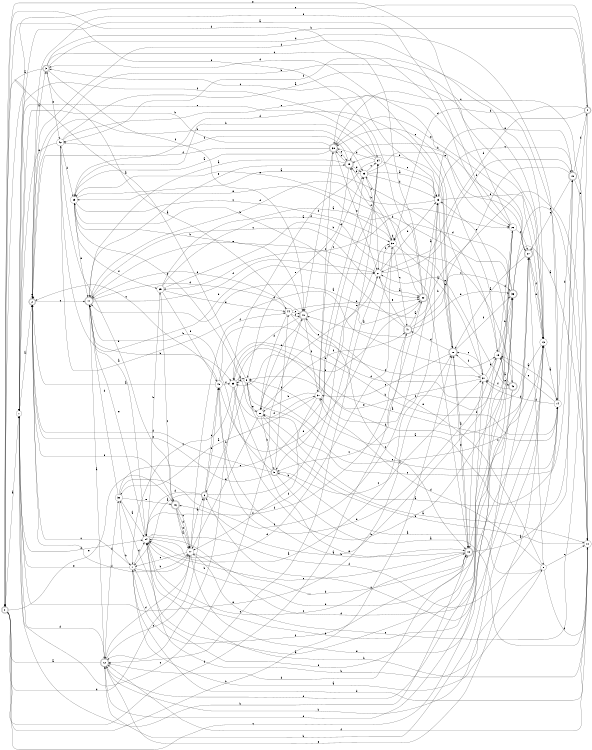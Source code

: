 digraph n37_6 {
__start0 [label="" shape="none"];

rankdir=LR;
size="8,5";

s0 [style="rounded,filled", color="black", fillcolor="white" shape="doublecircle", label="0"];
s1 [style="filled", color="black", fillcolor="white" shape="circle", label="1"];
s2 [style="rounded,filled", color="black", fillcolor="white" shape="doublecircle", label="2"];
s3 [style="rounded,filled", color="black", fillcolor="white" shape="doublecircle", label="3"];
s4 [style="rounded,filled", color="black", fillcolor="white" shape="doublecircle", label="4"];
s5 [style="filled", color="black", fillcolor="white" shape="circle", label="5"];
s6 [style="rounded,filled", color="black", fillcolor="white" shape="doublecircle", label="6"];
s7 [style="filled", color="black", fillcolor="white" shape="circle", label="7"];
s8 [style="filled", color="black", fillcolor="white" shape="circle", label="8"];
s9 [style="rounded,filled", color="black", fillcolor="white" shape="doublecircle", label="9"];
s10 [style="filled", color="black", fillcolor="white" shape="circle", label="10"];
s11 [style="rounded,filled", color="black", fillcolor="white" shape="doublecircle", label="11"];
s12 [style="rounded,filled", color="black", fillcolor="white" shape="doublecircle", label="12"];
s13 [style="filled", color="black", fillcolor="white" shape="circle", label="13"];
s14 [style="filled", color="black", fillcolor="white" shape="circle", label="14"];
s15 [style="filled", color="black", fillcolor="white" shape="circle", label="15"];
s16 [style="rounded,filled", color="black", fillcolor="white" shape="doublecircle", label="16"];
s17 [style="filled", color="black", fillcolor="white" shape="circle", label="17"];
s18 [style="rounded,filled", color="black", fillcolor="white" shape="doublecircle", label="18"];
s19 [style="rounded,filled", color="black", fillcolor="white" shape="doublecircle", label="19"];
s20 [style="filled", color="black", fillcolor="white" shape="circle", label="20"];
s21 [style="filled", color="black", fillcolor="white" shape="circle", label="21"];
s22 [style="rounded,filled", color="black", fillcolor="white" shape="doublecircle", label="22"];
s23 [style="filled", color="black", fillcolor="white" shape="circle", label="23"];
s24 [style="filled", color="black", fillcolor="white" shape="circle", label="24"];
s25 [style="filled", color="black", fillcolor="white" shape="circle", label="25"];
s26 [style="filled", color="black", fillcolor="white" shape="circle", label="26"];
s27 [style="rounded,filled", color="black", fillcolor="white" shape="doublecircle", label="27"];
s28 [style="rounded,filled", color="black", fillcolor="white" shape="doublecircle", label="28"];
s29 [style="rounded,filled", color="black", fillcolor="white" shape="doublecircle", label="29"];
s30 [style="filled", color="black", fillcolor="white" shape="circle", label="30"];
s31 [style="filled", color="black", fillcolor="white" shape="circle", label="31"];
s32 [style="filled", color="black", fillcolor="white" shape="circle", label="32"];
s33 [style="filled", color="black", fillcolor="white" shape="circle", label="33"];
s34 [style="filled", color="black", fillcolor="white" shape="circle", label="34"];
s35 [style="filled", color="black", fillcolor="white" shape="circle", label="35"];
s36 [style="rounded,filled", color="black", fillcolor="white" shape="doublecircle", label="36"];
s37 [style="filled", color="black", fillcolor="white" shape="circle", label="37"];
s38 [style="rounded,filled", color="black", fillcolor="white" shape="doublecircle", label="38"];
s39 [style="filled", color="black", fillcolor="white" shape="circle", label="39"];
s40 [style="rounded,filled", color="black", fillcolor="white" shape="doublecircle", label="40"];
s41 [style="rounded,filled", color="black", fillcolor="white" shape="doublecircle", label="41"];
s42 [style="filled", color="black", fillcolor="white" shape="circle", label="42"];
s43 [style="rounded,filled", color="black", fillcolor="white" shape="doublecircle", label="43"];
s44 [style="filled", color="black", fillcolor="white" shape="circle", label="44"];
s45 [style="filled", color="black", fillcolor="white" shape="circle", label="45"];
s0 -> s1 [label="a"];
s0 -> s28 [label="b"];
s0 -> s36 [label="c"];
s0 -> s17 [label="d"];
s0 -> s16 [label="e"];
s0 -> s41 [label="f"];
s1 -> s2 [label="a"];
s1 -> s18 [label="b"];
s1 -> s40 [label="c"];
s1 -> s24 [label="d"];
s1 -> s28 [label="e"];
s1 -> s34 [label="f"];
s2 -> s3 [label="a"];
s2 -> s33 [label="b"];
s2 -> s11 [label="c"];
s2 -> s13 [label="d"];
s2 -> s2 [label="e"];
s2 -> s17 [label="f"];
s3 -> s0 [label="a"];
s3 -> s4 [label="b"];
s3 -> s26 [label="c"];
s3 -> s14 [label="d"];
s3 -> s42 [label="e"];
s3 -> s40 [label="f"];
s4 -> s5 [label="a"];
s4 -> s30 [label="b"];
s4 -> s17 [label="c"];
s4 -> s21 [label="d"];
s4 -> s1 [label="e"];
s4 -> s2 [label="f"];
s5 -> s0 [label="a"];
s5 -> s6 [label="b"];
s5 -> s13 [label="c"];
s5 -> s35 [label="d"];
s5 -> s20 [label="e"];
s5 -> s14 [label="f"];
s6 -> s7 [label="a"];
s6 -> s34 [label="b"];
s6 -> s45 [label="c"];
s6 -> s24 [label="d"];
s6 -> s45 [label="e"];
s6 -> s34 [label="f"];
s7 -> s8 [label="a"];
s7 -> s17 [label="b"];
s7 -> s2 [label="c"];
s7 -> s24 [label="d"];
s7 -> s1 [label="e"];
s7 -> s18 [label="f"];
s8 -> s9 [label="a"];
s8 -> s24 [label="b"];
s8 -> s10 [label="c"];
s8 -> s37 [label="d"];
s8 -> s40 [label="e"];
s8 -> s10 [label="f"];
s9 -> s10 [label="a"];
s9 -> s11 [label="b"];
s9 -> s31 [label="c"];
s9 -> s2 [label="d"];
s9 -> s2 [label="e"];
s9 -> s44 [label="f"];
s10 -> s11 [label="a"];
s10 -> s24 [label="b"];
s10 -> s38 [label="c"];
s10 -> s7 [label="d"];
s10 -> s5 [label="e"];
s10 -> s12 [label="f"];
s11 -> s12 [label="a"];
s11 -> s35 [label="b"];
s11 -> s22 [label="c"];
s11 -> s44 [label="d"];
s11 -> s29 [label="e"];
s11 -> s21 [label="f"];
s12 -> s0 [label="a"];
s12 -> s13 [label="b"];
s12 -> s6 [label="c"];
s12 -> s1 [label="d"];
s12 -> s13 [label="e"];
s12 -> s32 [label="f"];
s13 -> s14 [label="a"];
s13 -> s2 [label="b"];
s13 -> s6 [label="c"];
s13 -> s38 [label="d"];
s13 -> s27 [label="e"];
s13 -> s35 [label="f"];
s14 -> s15 [label="a"];
s14 -> s31 [label="b"];
s14 -> s20 [label="c"];
s14 -> s19 [label="d"];
s14 -> s15 [label="e"];
s14 -> s42 [label="f"];
s15 -> s16 [label="a"];
s15 -> s36 [label="b"];
s15 -> s38 [label="c"];
s15 -> s45 [label="d"];
s15 -> s43 [label="e"];
s15 -> s26 [label="f"];
s16 -> s17 [label="a"];
s16 -> s42 [label="b"];
s16 -> s17 [label="c"];
s16 -> s17 [label="d"];
s16 -> s17 [label="e"];
s16 -> s2 [label="f"];
s17 -> s6 [label="a"];
s17 -> s18 [label="b"];
s17 -> s7 [label="c"];
s17 -> s12 [label="d"];
s17 -> s27 [label="e"];
s17 -> s44 [label="f"];
s18 -> s19 [label="a"];
s18 -> s45 [label="b"];
s18 -> s24 [label="c"];
s18 -> s12 [label="d"];
s18 -> s28 [label="e"];
s18 -> s31 [label="f"];
s19 -> s20 [label="a"];
s19 -> s40 [label="b"];
s19 -> s23 [label="c"];
s19 -> s10 [label="d"];
s19 -> s27 [label="e"];
s19 -> s4 [label="f"];
s20 -> s10 [label="a"];
s20 -> s9 [label="b"];
s20 -> s21 [label="c"];
s20 -> s39 [label="d"];
s20 -> s17 [label="e"];
s20 -> s41 [label="f"];
s21 -> s22 [label="a"];
s21 -> s23 [label="b"];
s21 -> s12 [label="c"];
s21 -> s19 [label="d"];
s21 -> s11 [label="e"];
s21 -> s30 [label="f"];
s22 -> s23 [label="a"];
s22 -> s33 [label="b"];
s22 -> s9 [label="c"];
s22 -> s0 [label="d"];
s22 -> s0 [label="e"];
s22 -> s35 [label="f"];
s23 -> s24 [label="a"];
s23 -> s28 [label="b"];
s23 -> s3 [label="c"];
s23 -> s11 [label="d"];
s23 -> s19 [label="e"];
s23 -> s13 [label="f"];
s24 -> s11 [label="a"];
s24 -> s25 [label="b"];
s24 -> s18 [label="c"];
s24 -> s13 [label="d"];
s24 -> s11 [label="e"];
s24 -> s14 [label="f"];
s25 -> s26 [label="a"];
s25 -> s43 [label="b"];
s25 -> s16 [label="c"];
s25 -> s18 [label="d"];
s25 -> s44 [label="e"];
s25 -> s45 [label="f"];
s26 -> s1 [label="a"];
s26 -> s24 [label="b"];
s26 -> s27 [label="c"];
s26 -> s12 [label="d"];
s26 -> s0 [label="e"];
s26 -> s7 [label="f"];
s27 -> s28 [label="a"];
s27 -> s29 [label="b"];
s27 -> s18 [label="c"];
s27 -> s8 [label="d"];
s27 -> s38 [label="e"];
s27 -> s13 [label="f"];
s28 -> s18 [label="a"];
s28 -> s29 [label="b"];
s28 -> s37 [label="c"];
s28 -> s41 [label="d"];
s28 -> s39 [label="e"];
s28 -> s36 [label="f"];
s29 -> s11 [label="a"];
s29 -> s30 [label="b"];
s29 -> s38 [label="c"];
s29 -> s33 [label="d"];
s29 -> s5 [label="e"];
s29 -> s42 [label="f"];
s30 -> s31 [label="a"];
s30 -> s30 [label="b"];
s30 -> s41 [label="c"];
s30 -> s24 [label="d"];
s30 -> s39 [label="e"];
s30 -> s29 [label="f"];
s31 -> s32 [label="a"];
s31 -> s15 [label="b"];
s31 -> s28 [label="c"];
s31 -> s3 [label="d"];
s31 -> s5 [label="e"];
s31 -> s28 [label="f"];
s32 -> s24 [label="a"];
s32 -> s7 [label="b"];
s32 -> s33 [label="c"];
s32 -> s11 [label="d"];
s32 -> s16 [label="e"];
s32 -> s23 [label="f"];
s33 -> s23 [label="a"];
s33 -> s29 [label="b"];
s33 -> s34 [label="c"];
s33 -> s23 [label="d"];
s33 -> s27 [label="e"];
s33 -> s21 [label="f"];
s34 -> s35 [label="a"];
s34 -> s39 [label="b"];
s34 -> s23 [label="c"];
s34 -> s38 [label="d"];
s34 -> s1 [label="e"];
s34 -> s9 [label="f"];
s35 -> s14 [label="a"];
s35 -> s36 [label="b"];
s35 -> s7 [label="c"];
s35 -> s37 [label="d"];
s35 -> s18 [label="e"];
s35 -> s5 [label="f"];
s36 -> s10 [label="a"];
s36 -> s24 [label="b"];
s36 -> s25 [label="c"];
s36 -> s30 [label="d"];
s36 -> s10 [label="e"];
s36 -> s37 [label="f"];
s37 -> s32 [label="a"];
s37 -> s20 [label="b"];
s37 -> s38 [label="c"];
s37 -> s33 [label="d"];
s37 -> s30 [label="e"];
s37 -> s17 [label="f"];
s38 -> s39 [label="a"];
s38 -> s1 [label="b"];
s38 -> s29 [label="c"];
s38 -> s40 [label="d"];
s38 -> s21 [label="e"];
s38 -> s2 [label="f"];
s39 -> s15 [label="a"];
s39 -> s40 [label="b"];
s39 -> s30 [label="c"];
s39 -> s28 [label="d"];
s39 -> s11 [label="e"];
s39 -> s25 [label="f"];
s40 -> s22 [label="a"];
s40 -> s12 [label="b"];
s40 -> s18 [label="c"];
s40 -> s20 [label="d"];
s40 -> s11 [label="e"];
s40 -> s37 [label="f"];
s41 -> s22 [label="a"];
s41 -> s39 [label="b"];
s41 -> s36 [label="c"];
s41 -> s36 [label="d"];
s41 -> s21 [label="e"];
s41 -> s24 [label="f"];
s42 -> s13 [label="a"];
s42 -> s21 [label="b"];
s42 -> s26 [label="c"];
s42 -> s15 [label="d"];
s42 -> s1 [label="e"];
s42 -> s39 [label="f"];
s43 -> s15 [label="a"];
s43 -> s12 [label="b"];
s43 -> s23 [label="c"];
s43 -> s12 [label="d"];
s43 -> s21 [label="e"];
s43 -> s31 [label="f"];
s44 -> s3 [label="a"];
s44 -> s22 [label="b"];
s44 -> s31 [label="c"];
s44 -> s20 [label="d"];
s44 -> s40 [label="e"];
s44 -> s40 [label="f"];
s45 -> s2 [label="a"];
s45 -> s14 [label="b"];
s45 -> s2 [label="c"];
s45 -> s27 [label="d"];
s45 -> s30 [label="e"];
s45 -> s35 [label="f"];

}